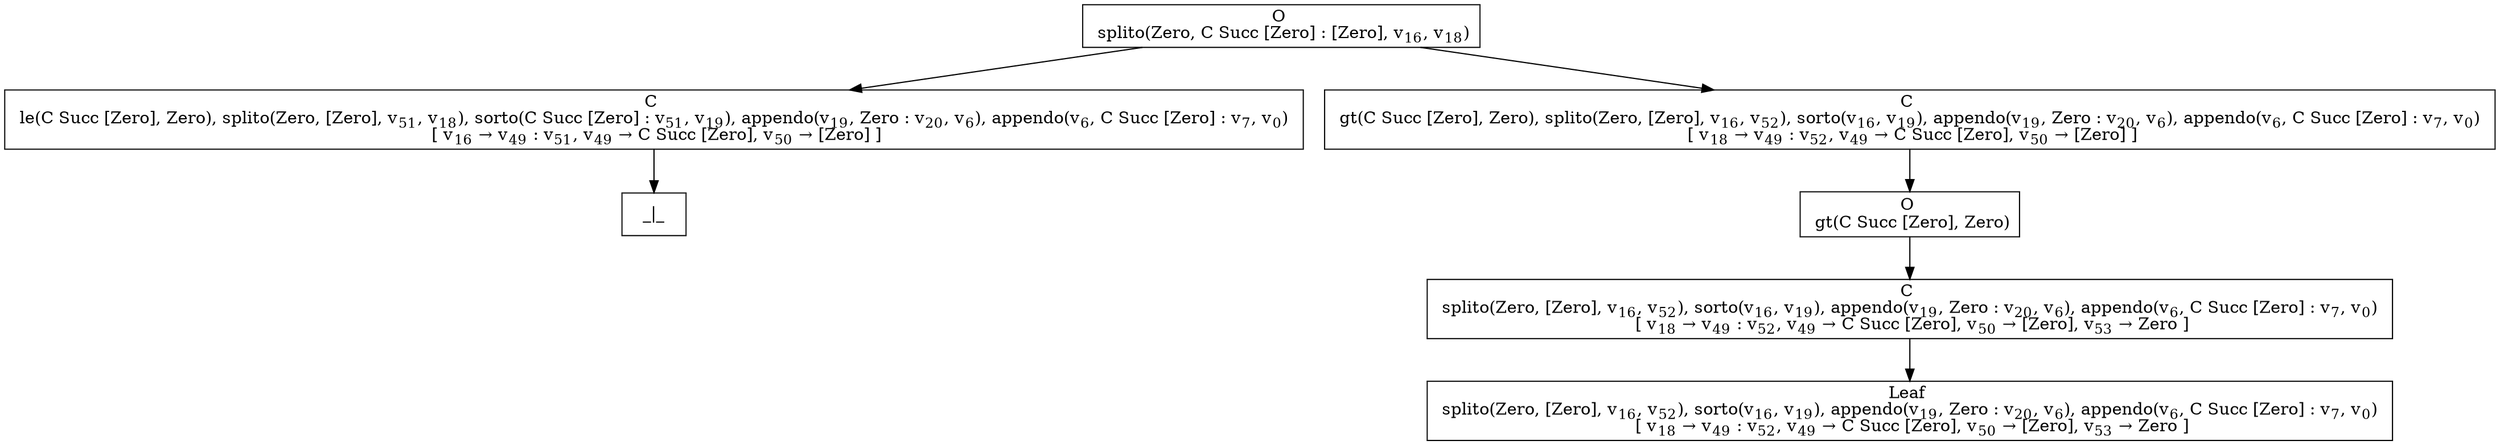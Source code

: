 digraph {
    graph [rankdir=TB
          ,bgcolor=transparent];
    node [shape=box
         ,fillcolor=white
         ,style=filled];
    0 [label=<O <BR/> splito(Zero, C Succ [Zero] : [Zero], v<SUB>16</SUB>, v<SUB>18</SUB>)>];
    1 [label=<C <BR/> le(C Succ [Zero], Zero), splito(Zero, [Zero], v<SUB>51</SUB>, v<SUB>18</SUB>), sorto(C Succ [Zero] : v<SUB>51</SUB>, v<SUB>19</SUB>), appendo(v<SUB>19</SUB>, Zero : v<SUB>20</SUB>, v<SUB>6</SUB>), appendo(v<SUB>6</SUB>, C Succ [Zero] : v<SUB>7</SUB>, v<SUB>0</SUB>) <BR/>  [ v<SUB>16</SUB> &rarr; v<SUB>49</SUB> : v<SUB>51</SUB>, v<SUB>49</SUB> &rarr; C Succ [Zero], v<SUB>50</SUB> &rarr; [Zero] ] >];
    2 [label=<C <BR/> gt(C Succ [Zero], Zero), splito(Zero, [Zero], v<SUB>16</SUB>, v<SUB>52</SUB>), sorto(v<SUB>16</SUB>, v<SUB>19</SUB>), appendo(v<SUB>19</SUB>, Zero : v<SUB>20</SUB>, v<SUB>6</SUB>), appendo(v<SUB>6</SUB>, C Succ [Zero] : v<SUB>7</SUB>, v<SUB>0</SUB>) <BR/>  [ v<SUB>18</SUB> &rarr; v<SUB>49</SUB> : v<SUB>52</SUB>, v<SUB>49</SUB> &rarr; C Succ [Zero], v<SUB>50</SUB> &rarr; [Zero] ] >];
    3 [label=<_|_>];
    4 [label=<O <BR/> gt(C Succ [Zero], Zero)>];
    5 [label=<C <BR/> splito(Zero, [Zero], v<SUB>16</SUB>, v<SUB>52</SUB>), sorto(v<SUB>16</SUB>, v<SUB>19</SUB>), appendo(v<SUB>19</SUB>, Zero : v<SUB>20</SUB>, v<SUB>6</SUB>), appendo(v<SUB>6</SUB>, C Succ [Zero] : v<SUB>7</SUB>, v<SUB>0</SUB>) <BR/>  [ v<SUB>18</SUB> &rarr; v<SUB>49</SUB> : v<SUB>52</SUB>, v<SUB>49</SUB> &rarr; C Succ [Zero], v<SUB>50</SUB> &rarr; [Zero], v<SUB>53</SUB> &rarr; Zero ] >];
    6 [label=<Leaf <BR/> splito(Zero, [Zero], v<SUB>16</SUB>, v<SUB>52</SUB>), sorto(v<SUB>16</SUB>, v<SUB>19</SUB>), appendo(v<SUB>19</SUB>, Zero : v<SUB>20</SUB>, v<SUB>6</SUB>), appendo(v<SUB>6</SUB>, C Succ [Zero] : v<SUB>7</SUB>, v<SUB>0</SUB>) <BR/>  [ v<SUB>18</SUB> &rarr; v<SUB>49</SUB> : v<SUB>52</SUB>, v<SUB>49</SUB> &rarr; C Succ [Zero], v<SUB>50</SUB> &rarr; [Zero], v<SUB>53</SUB> &rarr; Zero ] >];
    0 -> 1 [label=""];
    0 -> 2 [label=""];
    1 -> 3 [label=""];
    2 -> 4 [label=""];
    4 -> 5 [label=""];
    5 -> 6 [label=""];
}